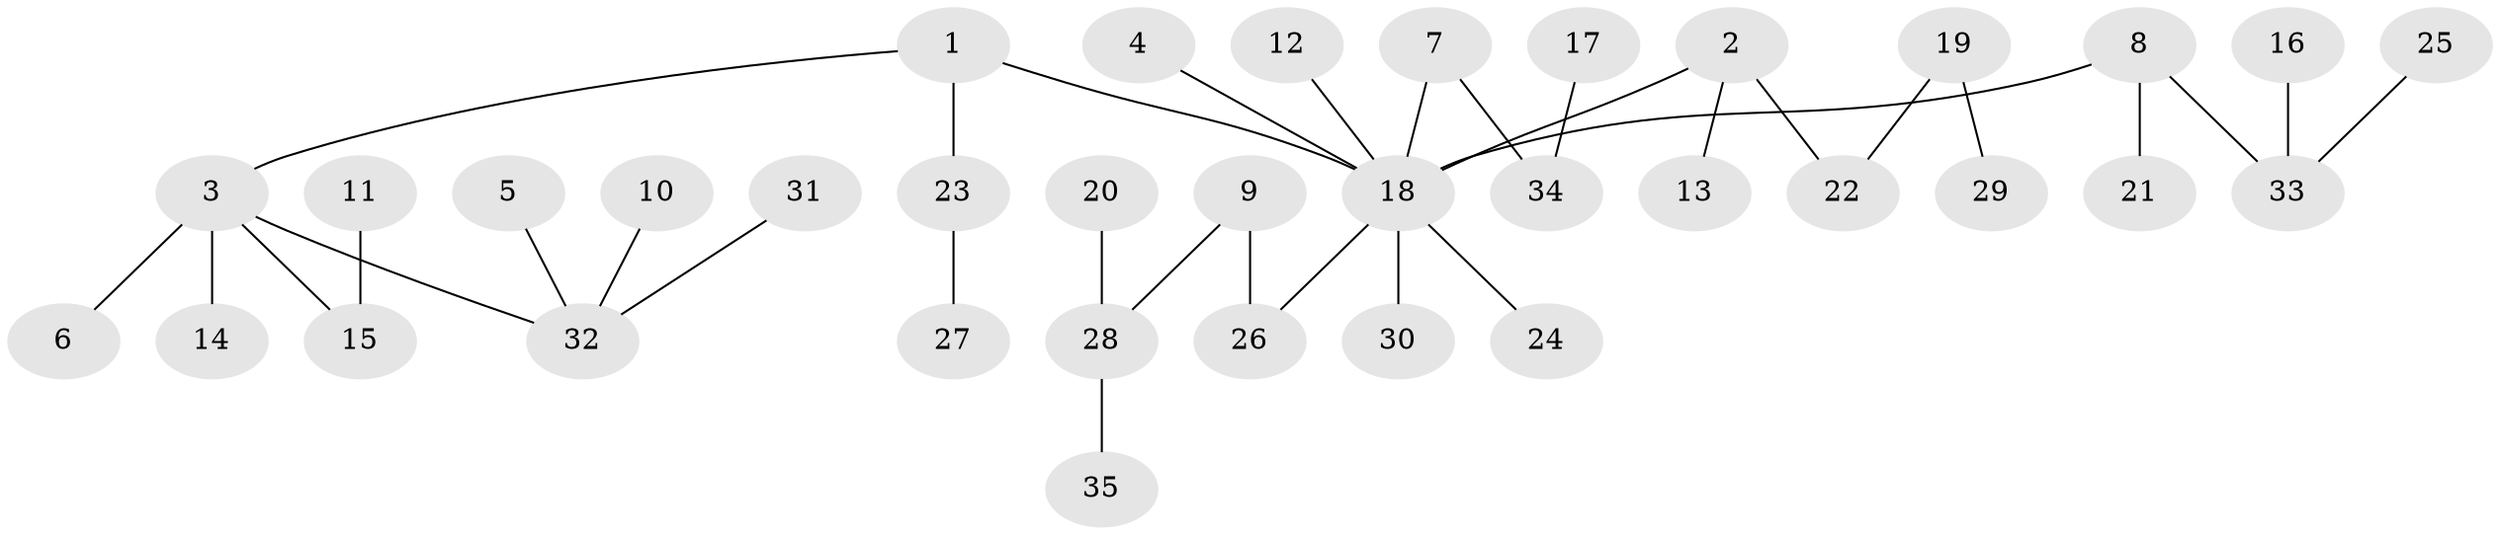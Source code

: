 // original degree distribution, {5: 0.02857142857142857, 3: 0.17142857142857143, 8: 0.014285714285714285, 2: 0.24285714285714285, 1: 0.4857142857142857, 4: 0.05714285714285714}
// Generated by graph-tools (version 1.1) at 2025/50/03/09/25 03:50:20]
// undirected, 35 vertices, 34 edges
graph export_dot {
graph [start="1"]
  node [color=gray90,style=filled];
  1;
  2;
  3;
  4;
  5;
  6;
  7;
  8;
  9;
  10;
  11;
  12;
  13;
  14;
  15;
  16;
  17;
  18;
  19;
  20;
  21;
  22;
  23;
  24;
  25;
  26;
  27;
  28;
  29;
  30;
  31;
  32;
  33;
  34;
  35;
  1 -- 3 [weight=1.0];
  1 -- 18 [weight=1.0];
  1 -- 23 [weight=1.0];
  2 -- 13 [weight=1.0];
  2 -- 18 [weight=1.0];
  2 -- 22 [weight=1.0];
  3 -- 6 [weight=1.0];
  3 -- 14 [weight=1.0];
  3 -- 15 [weight=1.0];
  3 -- 32 [weight=1.0];
  4 -- 18 [weight=1.0];
  5 -- 32 [weight=1.0];
  7 -- 18 [weight=1.0];
  7 -- 34 [weight=1.0];
  8 -- 18 [weight=1.0];
  8 -- 21 [weight=1.0];
  8 -- 33 [weight=1.0];
  9 -- 26 [weight=1.0];
  9 -- 28 [weight=1.0];
  10 -- 32 [weight=1.0];
  11 -- 15 [weight=1.0];
  12 -- 18 [weight=1.0];
  16 -- 33 [weight=1.0];
  17 -- 34 [weight=1.0];
  18 -- 24 [weight=1.0];
  18 -- 26 [weight=1.0];
  18 -- 30 [weight=1.0];
  19 -- 22 [weight=1.0];
  19 -- 29 [weight=1.0];
  20 -- 28 [weight=1.0];
  23 -- 27 [weight=1.0];
  25 -- 33 [weight=1.0];
  28 -- 35 [weight=1.0];
  31 -- 32 [weight=1.0];
}
